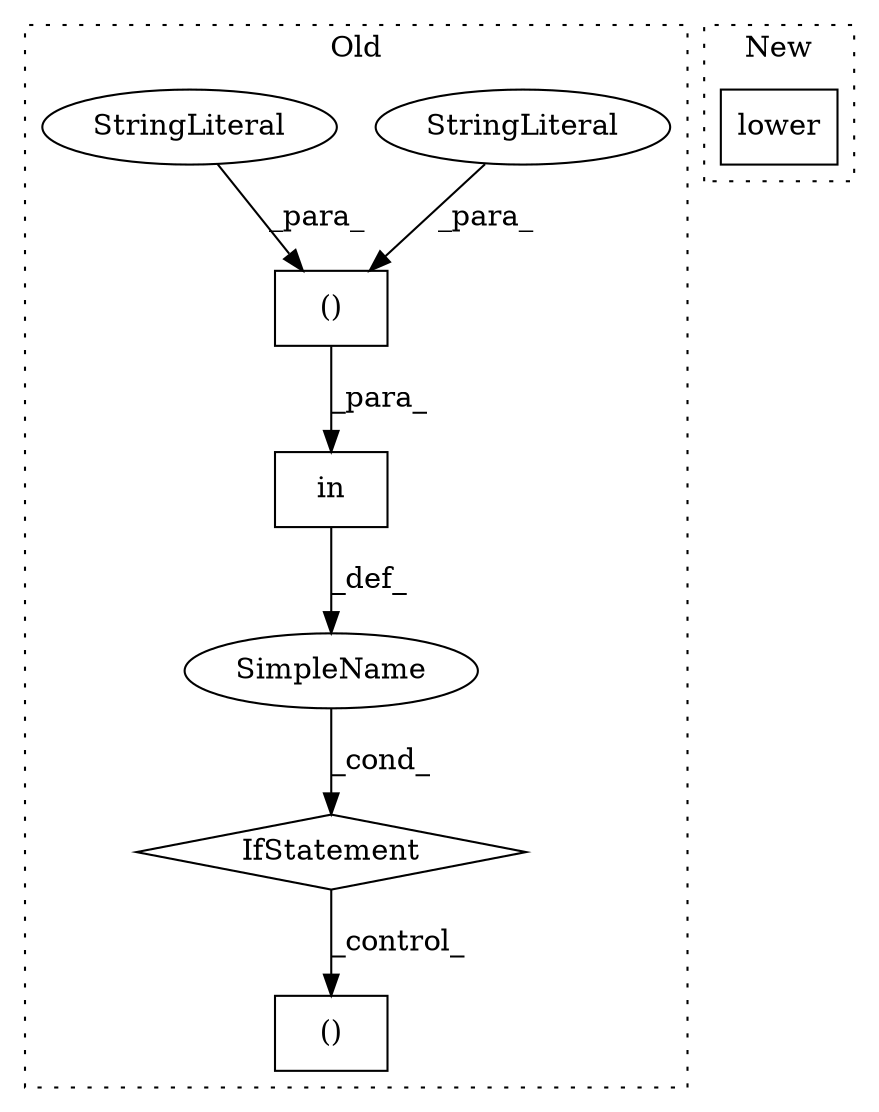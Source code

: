 digraph G {
subgraph cluster0 {
1 [label="in" a="105" s="1025" l="59" shape="box"];
3 [label="IfStatement" a="25" s="1017,1084" l="8,3" shape="diamond"];
4 [label="()" a="106" s="1260" l="45" shape="box"];
5 [label="SimpleName" a="42" s="" l="" shape="ellipse"];
6 [label="()" a="106" s="1042" l="42" shape="box"];
7 [label="StringLiteral" a="45" s="1078" l="6" shape="ellipse"];
8 [label="StringLiteral" a="45" s="1059" l="6" shape="ellipse"];
label = "Old";
style="dotted";
}
subgraph cluster1 {
2 [label="lower" a="32" s="1049" l="7" shape="box"];
label = "New";
style="dotted";
}
1 -> 5 [label="_def_"];
3 -> 4 [label="_control_"];
5 -> 3 [label="_cond_"];
6 -> 1 [label="_para_"];
7 -> 6 [label="_para_"];
8 -> 6 [label="_para_"];
}